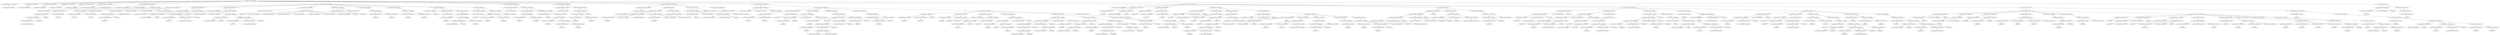 strict digraph  {
<_ast.alias object at 0xa19203a90>;
<_ast.ImportFrom object at 0xa212c7fd0>;
<_ast.Str object at 0xa1db8dc90>;
<_ast.Expr object at 0xa1db97f90>;
<_ast.alias object at 0xa24945d90>;
<_ast.Import object at 0xa16eb3790>;
<_ast.alias object at 0xa21176590>;
<_ast.Import object at 0xa24945310>;
<_ast.alias object at 0xa2494bf90>;
<_ast.ImportFrom object at 0xa1c0c1650>;
<_ast.arg object at 0xa24c821d0>;
<_ast.arguments object at 0xa2493c510>;
<_ast.Load object at 0x10295c1d0>;
<_ast.Name object at 0xa24c82110>;
<_ast.Attribute object at 0xa24c820d0>;
Load3355808;
<_ast.Attribute object at 0xa24c82190>;
Load3627499;
<_ast.Name object at 0xa24c82fd0>;
Load7340259;
<_ast.Call object at 0xa24c82150>;
<_ast.Expr object at 0xa24c82210>;
<_ast.FunctionDef object at 0xa2494bfd0>;
<_ast.arg object at 0xa24c82e90>;
<_ast.arguments object at 0xa24c82050>;
<_ast.Name object at 0xa24c827d0>;
Load9271428;
<_ast.Name object at 0xa24c82ed0>;
Load4874924;
<_ast.Call object at 0xa24c82e50>;
<_ast.Expr object at 0xa24c82f10>;
<_ast.Name object at 0xa24c82f90>;
Load3413902;
<_ast.Attribute object at 0xa24c82e10>;
Load3468474;
<_ast.Num object at 0xa24c829d0>;
<_ast.Call object at 0xa24c82890>;
<_ast.Expr object at 0xa24c82f50>;
<_ast.FunctionDef object at 0xa172c0f90>;
<_ast.arg object at 0xa24c82b90>;
<_ast.arg object at 0xa24c82bd0>;
<_ast.NameConstant object at 0xa24c82c10>;
<_ast.arguments object at 0xa24c82b50>;
<_ast.Store object at 0x10295c290>;
<_ast.Name object at 0xa24c82cd0>;
<_ast.Str object at 0xa24c82d90>;
<_ast.Attribute object at 0xa24c82d50>;
Load9835212;
<_ast.Name object at 0xa24c82c50>;
Load2051272;
<_ast.Num object at 0xa24c82090>;
<_ast.Index object at 0xa24c82a90>;
<_ast.Subscript object at 0xa24c82dd0>;
Load9165868;
<_ast.Call object at 0xa24c82d10>;
<_ast.Assign object at 0xa24c82c90>;
<_ast.Name object at 0xa19223dd0>;
Store2566623;
<_ast.Str object at 0xa24c94b50>;
<_ast.Add object at 0x10295cc90>;
<_ast.Str object at 0xa24c949d0>;
<_ast.Attribute object at 0xa24c94490>;
Load3412698;
<_ast.Name object at 0xa24c944d0>;
Load7017510;
<_ast.Num object at 0xa24c94690>;
<_ast.Index object at 0xa24c94610>;
<_ast.Subscript object at 0xa24c94590>;
Load8945987;
<_ast.Call object at 0xa24c94910>;
<_ast.BinOp object at 0xa24c94650>;
<_ast.Assign object at 0xa1ea03a90>;
<_ast.Name object at 0xa24c946d0>;
Store9982884;
<_ast.Str object at 0xa24c94790>;
<_ast.Str object at 0xa24c947d0>;
<_ast.Str object at 0xa24c94810>;
<_ast.Str object at 0xa24c94850>;
<_ast.Str object at 0xa24c94890>;
<_ast.Str object at 0xa24c948d0>;
<_ast.Str object at 0xa24c94950>;
<_ast.List object at 0xa24c94710>;
Load3567937;
<_ast.Assign object at 0xa210e2ed0>;
<_ast.Name object at 0xa24c94a10>;
Store6533832;
<_ast.Str object at 0xa24c94a50>;
<_ast.Assign object at 0xa24c94990>;
<_ast.Name object at 0xa24c94b10>;
Load6202225;
<_ast.Name object at 0xa24c94bd0>;
Load3323336;
<_ast.Call object at 0xa24c94ad0>;
<_ast.Expr object at 0xa24c94a90>;
<_ast.Name object at 0xa24c94cd0>;
Load3290050;
<_ast.Name object at 0xa24c94d10>;
Load9770520;
<_ast.Call object at 0xa24c94c90>;
<_ast.Expr object at 0xa24c94c50>;
<_ast.Name object at 0xa24c94e50>;
Load7268039;
<_ast.Str object at 0xa24c94ed0>;
<_ast.Expr object at 0xa24c94e90>;
<_ast.Name object at 0xa24c94f90>;
Load8099738;
<_ast.Str object at 0xa24c94dd0>;
<_ast.Attribute object at 0xa24c94d50>;
Load2514140;
<_ast.Name object at 0xa24c94d90>;
Load7033113;
<_ast.Call object at 0xa24c94fd0>;
<_ast.Call object at 0xa24c94f50>;
<_ast.Expr object at 0xa24c94f10>;
<_ast.If object at 0xa24c94e10>;
<_ast.Not object at 0x1029617d0>;
<_ast.Name object at 0xa24c94050>;
Load8634532;
<_ast.UnaryOp object at 0xa24c94510>;
<_ast.Name object at 0xa24c940d0>;
Load9790631;
<_ast.Name object at 0xa24c94110>;
Load4414330;
<_ast.Call object at 0xa24c94090>;
<_ast.Expr object at 0xa17dfd2d0>;
<_ast.If object at 0xa24c94550>;
<_ast.FunctionDef object at 0xa24c82910>;
<_ast.arg object at 0xa24c941d0>;
<_ast.arguments object at 0xa24c94190>;
<_ast.Name object at 0xa24c94310>;
Load8032513;
<_ast.Name object at 0xa24c94350>;
Load1868237;
<_ast.Call object at 0xa24c942d0>;
<_ast.Return object at 0xa24c94290>;
<_ast.Name object at 0xa24c94410>;
Load6588360;
<_ast.Name object at 0xa24c945d0>;
Load7364813;
<_ast.Name object at 0xa24c943d0>;
Load5736312;
<_ast.Name object at 0xa24c76cd0>;
Load3788842;
<_ast.Call object at 0xa24c94c10>;
<_ast.Call object at 0xa24c94210>;
<_ast.Expr object at 0xa24c94450>;
<_ast.ExceptHandler object at 0xa24c94390>;
<_ast.Try object at 0xa24c94250>;
<_ast.FunctionDef object at 0xa24c94150>;
<_ast.arg object at 0xa24c76190>;
<_ast.arguments object at 0xa18a43e90>;
<_ast.Name object at 0xa24c76f90>;
Load3831358;
<_ast.Name object at 0xa24c76f50>;
Load3387594;
<_ast.Call object at 0xa24c76fd0>;
<_ast.UnaryOp object at 0xa24c76b50>;
Not3105121;
<_ast.Return object at 0xa24c76f10>;
<_ast.FunctionDef object at 0xa1912ff90>;
<_ast.arg object at 0xa24c76e50>;
<_ast.arguments object at 0xa24c76e90>;
<_ast.Or object at 0x10295cb50>;
<_ast.Name object at 0xa24c76d50>;
Load7590232;
<_ast.Lt object at 0x102961c10>;
<_ast.Num object at 0xa24c76d10>;
<_ast.Compare object at 0xa24c76d90>;
<_ast.Name object at 0xa24c76c50>;
Load3110031;
<_ast.Gt object at 0x102961d90>;
<_ast.Num object at 0xa24c76c10>;
<_ast.Compare object at 0xa24c76c90>;
<_ast.BoolOp object at 0xa24c76dd0>;
<_ast.NameConstant object at 0xa24c76bd0>;
<_ast.Return object at 0xa209cfed0>;
<_ast.If object at 0xa24c76e10>;
<_ast.Name object at 0xa24c76ad0>;
Load1962044;
<_ast.In object at 0x1029690d0>;
<_ast.Num object at 0xa24c76a50>;
<_ast.Num object at 0xa24c76a10>;
<_ast.Tuple object at 0xa24c76a90>;
Load5023568;
<_ast.Compare object at 0xa24c76b10>;
<_ast.NameConstant object at 0xa24c76990>;
<_ast.Return object at 0xa1a4e7b50>;
<_ast.If object at 0xa24c76b90>;
<_ast.NameConstant object at 0xa24c76910>;
<_ast.Return object at 0xa24c76950>;
<_ast.FunctionDef object at 0xa24c76ed0>;
<_ast.arg object at 0xa24c76850>;
<_ast.arg object at 0xa24c767d0>;
<_ast.arg object at 0xa24c76790>;
<_ast.arguments object at 0xa24c76890>;
<_ast.Name object at 0xa24944710>;
Load7971321;
<_ast.Name object at 0xa249443d0>;
Load9785458;
<_ast.Call object at 0xa2495e810>;
<_ast.Name object at 0xa24944410>;
Store1191296;
<_ast.withitem object at 0xa2495e2d0>;
<_ast.Name object at 0xa24be2150>;
Load8662736;
<_ast.Attribute object at 0xa2493f990>;
Load9988844;
<_ast.Str object at 0xa17b7a090>;
<_ast.Num object at 0xa210dbd50>;
<_ast.Call object at 0xa16ed2890>;
<_ast.Expr object at 0xa19227f90>;
<_ast.Name object at 0xa18c61890>;
Load4034570;
<_ast.Attribute object at 0xa24bd6a50>;
Load1718434;
<_ast.Name object at 0xa24cad810>;
Load1023692;
<_ast.USub object at 0x102961950>;
<_ast.Num object at 0xa24cad4d0>;
<_ast.UnaryOp object at 0xa24cad490>;
<_ast.Slice object at 0xa24cad450>;
<_ast.Subscript object at 0xa24cad310>;
Load5944224;
<_ast.Str object at 0xa24cad510>;
<_ast.BinOp object at 0xa24caddd0>;
Add7466225;
<_ast.Name object at 0xa24cad550>;
Load8498458;
<_ast.BinOp object at 0xa167fa6d0>;
Add3787771;
<_ast.Call object at 0xa1873a5d0>;
<_ast.Expr object at 0xa210dbd10>;
<_ast.Name object at 0xa24cad710>;
Load9772367;
<_ast.Attribute object at 0xa24cad610>;
Load816887;
<_ast.Str object at 0xa24cad750>;
<_ast.Call object at 0xa24cad5d0>;
<_ast.Expr object at 0xa24cad590>;
<_ast.Name object at 0xa24cad850>;
Store6368598;
<_ast.Name object at 0xa24cad890>;
Store4509639;
<_ast.Tuple object at 0xa24cad7d0>;
Store6352445;
<_ast.Name object at 0xa24cad950>;
Load1616487;
<_ast.Name object at 0xa24cad990>;
Load9375973;
<_ast.Call object at 0xa24cad910>;
<_ast.Name object at 0xa24cada10>;
Store1764105;
<_ast.Name object at 0xa24cadb50>;
Load3951417;
<_ast.Attribute object at 0xa24cadb10>;
Load3147095;
<_ast.Name object at 0xa24cadb90>;
Load2977210;
<_ast.Call object at 0xa24cadad0>;
<_ast.Assign object at 0xa24cad9d0>;
<_ast.Name object at 0xa24cadc90>;
Load2289286;
<_ast.Name object at 0xa24cadcd0>;
Load4934952;
<_ast.Call object at 0xa24cadc50>;
<_ast.Num object at 0xa24cadd50>;
<_ast.Compare object at 0xa24cadc10>;
Gt6775931;
<_ast.Assert object at 0xa24cadbd0>;
<_ast.Name object at 0xa24cade10>;
Load4597143;
<_ast.Num object at 0xa24caded0>;
<_ast.UnaryOp object at 0xa24cade90>;
USub8935826;
<_ast.Index object at 0xa24cade50>;
<_ast.Subscript object at 0xa24cadd90>;
Load4771794;
<_ast.Num object at 0xa24cadf90>;
<_ast.UnaryOp object at 0xa24cadf50>;
USub163187;
<_ast.Index object at 0xa24cadf10>;
<_ast.Subscript object at 0xa2068cbd0>;
Load4271333;
<_ast.Eq object at 0x102961a90>;
<_ast.Str object at 0xa24cadfd0>;
<_ast.Compare object at 0xa1796e4d0>;
<_ast.Name object at 0xa24cad410>;
Load8852238;
<_ast.Num object at 0xa24cad390>;
<_ast.UnaryOp object at 0xa24cada90>;
USub2093555;
<_ast.Index object at 0xa24cada50>;
<_ast.Subscript object at 0xa24cad690>;
Store8087164;
<_ast.Name object at 0xa24cad0d0>;
Load8258558;
<_ast.Num object at 0xa24cad190>;
<_ast.UnaryOp object at 0xa24cad150>;
USub5884828;
<_ast.Index object at 0xa24cad110>;
<_ast.Subscript object at 0xa24cad090>;
Load7476711;
<_ast.Num object at 0xa24cad250>;
<_ast.UnaryOp object at 0xa24cad210>;
USub9140903;
<_ast.Slice object at 0xa24cad1d0>;
<_ast.Subscript object at 0xa24cad050>;
Load9662145;
<_ast.Assign object at 0xa24cad650>;
<_ast.If object at 0xa19227e10>;
<_ast.Name object at 0xa24cad8d0>;
Load2332237;
<_ast.Attribute object at 0xa24cad3d0>;
Load7654554;
<_ast.Str object at 0xa24c9f0d0>;
<_ast.Attribute object at 0xa24cad350>;
Load4288013;
<_ast.Name object at 0xa24c9f450>;
Load8851363;
<_ast.Call object at 0xa24cad6d0>;
<_ast.Call object at 0xa24cad2d0>;
<_ast.Expr object at 0xa24cad290>;
<_ast.For object at 0xa24cad790>;
<_ast.With object at 0xa24945350>;
<_ast.FunctionDef object at 0xa24c768d0>;
<_ast.arguments object at 0xa24c9f090>;
<_ast.Name object at 0xa24c9f110>;
Store674150;
<_ast.Name object at 0xa24c9f190>;
Load4054924;
<_ast.Attribute object at 0xa24c9f250>;
Load9395063;
<_ast.Assign object at 0xa24c9f1d0>;
<_ast.Name object at 0xa24c9f210>;
Store9594532;
<_ast.Name object at 0xa24c9f290>;
Load3764603;
<_ast.Name object at 0xa24c9f3d0>;
Load3781527;
<_ast.Call object at 0xa24c9f350>;
<_ast.Assign object at 0xa24c9f2d0>;
<_ast.Name object at 0xa24c9f390>;
Load9926939;
<_ast.Num object at 0xa24c9f550>;
<_ast.Compare object at 0xa24c9f490>;
Eq8700137;
<_ast.Name object at 0xa24c9f4d0>;
Load4474138;
<_ast.Name object at 0xa24c9f690>;
Load3444146;
<_ast.Call object at 0xa24c9f610>;
<_ast.Expr object at 0xa24c9f410>;
<_ast.Name object at 0xa24c9f790>;
Load5323112;
<_ast.Attribute object at 0xa24c9f650>;
Load9514197;
<_ast.Num object at 0xa24c9f6d0>;
<_ast.Call object at 0xa24c9f710>;
<_ast.Expr object at 0xa24c9f590>;
<_ast.Name object at 0xa24c9f890>;
Load4281828;
<_ast.Num object at 0xa24c9f7d0>;
<_ast.Compare object at 0xa24c9f750>;
Eq1795266;
<_ast.Name object at 0xa24c9f950>;
Load6556404;
<_ast.Num object at 0xa24c9fa10>;
<_ast.Index object at 0xa24c9fad0>;
<_ast.Subscript object at 0xa24c9fa50>;
Load9925133;
<_ast.Attribute object at 0xa24c9f8d0>;
Load8198542;
<_ast.Call object at 0xa24c9f990>;
<_ast.Str object at 0xa24c9fa90>;
<_ast.Str object at 0xa24c9fbd0>;
<_ast.Tuple object at 0xa24c9fb50>;
Load6423073;
<_ast.Compare object at 0xa24c9f850>;
In4909337;
<_ast.Name object at 0xa24c9fb90>;
Load3583422;
<_ast.Name object at 0xa24c9fd10>;
Load2773630;
<_ast.NameConstant object at 0xa24c9fd90>;
<_ast.keyword object at 0xa24c9fc10>;
<_ast.Call object at 0xa24c9fc50>;
<_ast.Expr object at 0xa24c9fb10>;
<_ast.Name object at 0xa24c9fe90>;
Load7007172;
<_ast.Attribute object at 0xa24c9fd50>;
Load4790690;
<_ast.Num object at 0xa24c9fdd0>;
<_ast.Call object at 0xa24c9fe10>;
<_ast.Expr object at 0xa24c9fc90>;
<_ast.Name object at 0xa24c9ff90>;
Load6817887;
<_ast.Name object at 0xa24c9fed0>;
Load3329396;
<_ast.Call object at 0xa24c9fe50>;
<_ast.Expr object at 0xa24c9ff10>;
<_ast.Name object at 0xa24c9ffd0>;
Load2811957;
<_ast.Attribute object at 0xa24c9fcd0>;
Load1275897;
<_ast.Num object at 0xa24c76750>;
<_ast.Call object at 0xa24c9ff50>;
<_ast.Expr object at 0xa24c9f510>;
<_ast.If object at 0xa24c9f910>;
<_ast.If object at 0xa24c9f810>;
<_ast.If object at 0xa24c9f310>;
<_ast.Name object at 0xa24c76610>;
Load1071774;
<_ast.Num object at 0xa24c76590>;
<_ast.Index object at 0xa24c765d0>;
<_ast.Subscript object at 0xa24c76650>;
Load75509;
<_ast.Str object at 0xa24c76450>;
<_ast.Str object at 0xa24c76410>;
<_ast.Tuple object at 0xa24c76490>;
Load6475995;
<_ast.Compare object at 0xa24c76690>;
In9486129;
<_ast.UnaryOp object at 0xa24c766d0>;
Not9258544;
<_ast.Name object at 0xa24c76350>;
Load4266787;
<_ast.Name object at 0xa24c76310>;
Load4657738;
<_ast.NameConstant object at 0xa24c76290>;
<_ast.keyword object at 0xa24c762d0>;
<_ast.Call object at 0xa24c76390>;
<_ast.Expr object at 0xa24c763d0>;
<_ast.Name object at 0xa24c76150>;
Load1722128;
<_ast.Attribute object at 0xa24c761d0>;
Load9539695;
<_ast.Num object at 0xa24c760d0>;
<_ast.Call object at 0xa24c76210>;
<_ast.Expr object at 0xa24c76250>;
<_ast.If object at 0xa24c76710>;
<_ast.Name object at 0xa24c764d0>;
Load1598458;
<_ast.Num object at 0xa24c76110>;
<_ast.Index object at 0xa24c76510>;
<_ast.Subscript object at 0xa24c76810>;
Load1256763;
<_ast.Str object at 0xa24c769d0>;
<_ast.Compare object at 0xa24c76050>;
Eq7835023;
<_ast.Name object at 0xa24c93a50>;
Load5934286;
<_ast.Name object at 0xa24c93f90>;
Load7692513;
<_ast.Num object at 0xa24c93ed0>;
<_ast.Index object at 0xa24c93f50>;
<_ast.Subscript object at 0xa24c93fd0>;
Load624355;
<_ast.Call object at 0xa24c934d0>;
<_ast.NotEq object at 0x102961b50>;
<_ast.Num object at 0xa24c93e90>;
<_ast.Compare object at 0xa24c93a10>;
<_ast.Name object at 0xa24c93dd0>;
Load6373076;
<_ast.Str object at 0xa24c93d10>;
<_ast.Attribute object at 0xa24c93d50>;
Load3127163;
<_ast.Name object at 0xa24c93c50>;
Load9790185;
<_ast.Num object at 0xa24c93bd0>;
<_ast.Index object at 0xa24c93c10>;
<_ast.Subscript object at 0xa24c93cd0>;
Load9867359;
<_ast.Call object at 0xa24c93d90>;
<_ast.Call object at 0xa24c93e10>;
<_ast.Expr object at 0xa24c93e50>;
<_ast.If object at 0xa1aeef750>;
<_ast.Name object at 0xa24c939d0>;
Load8306052;
<_ast.Num object at 0xa24c938d0>;
<_ast.Index object at 0xa24c93950>;
<_ast.Subscript object at 0xa24c93a90>;
Load9620045;
<_ast.Name object at 0xa24c93850>;
Load916411;
<_ast.Attribute object at 0xa24c93890>;
Load4819895;
<_ast.Compare object at 0xa24c93ad0>;
In8571297;
<_ast.UnaryOp object at 0xa24c93b10>;
Not4458758;
<_ast.Name object at 0xa24c93790>;
Load9415181;
<_ast.Str object at 0xa24c93690>;
<_ast.Attribute object at 0xa24c936d0>;
Load70243;
<_ast.Name object at 0xa24c93610>;
Load9182587;
<_ast.Num object at 0xa24c93590>;
<_ast.Index object at 0xa24c935d0>;
<_ast.Subscript object at 0xa24c93650>;
Load4379400;
<_ast.Call object at 0xa24c93710>;
<_ast.Call object at 0xa24c937d0>;
<_ast.Expr object at 0xa24c93810>;
<_ast.If object at 0xa24c93b50>;
<_ast.Name object at 0xa24c93490>;
Store8442712;
<_ast.Name object at 0xa24c93410>;
Load5080701;
<_ast.Num object at 0xa24c93310>;
<_ast.Index object at 0xa24c93350>;
<_ast.Subscript object at 0xa24c93450>;
Load5615075;
<_ast.Assign object at 0xa24c93510>;
<_ast.Name object at 0xa24c93210>;
Load8695473;
<_ast.Num object at 0xa24c93190>;
<_ast.Index object at 0xa24c931d0>;
<_ast.Subscript object at 0xa24c93250>;
Load9663372;
<_ast.Str object at 0xa24c93150>;
<_ast.Compare object at 0xa24c93290>;
Eq9290140;
<_ast.Name object at 0xa24c930d0>;
Store5334039;
<_ast.Name object at 0xa24c93390>;
Load4999651;
<_ast.Name object at 0xa24c93550>;
Load1404398;
<_ast.Num object at 0xa24c933d0>;
<_ast.Index object at 0xa24c93990>;
<_ast.Subscript object at 0xa24c93b90>;
Load2125797;
<_ast.Call object at 0xa24c93090>;
<_ast.Assign object at 0xa24c93110>;
<_ast.Name object at 0xa24c93f10>;
Load8262070;
<_ast.Name object at 0xa24ca2a10>;
Load2103471;
<_ast.Call object at 0xa24c93910>;
<_ast.Name object at 0xa24ca2050>;
Load676750;
<_ast.Str object at 0xa24ca2110>;
<_ast.Attribute object at 0xa24ca20d0>;
Load9084285;
<_ast.Name object at 0xa24ca2190>;
Load8940058;
<_ast.Num object at 0xa24ca2210>;
<_ast.Index object at 0xa24ca21d0>;
<_ast.Subscript object at 0xa24ca2150>;
Load2656350;
<_ast.Name object at 0xa24ca2290>;
Load9008861;
<_ast.Call object at 0xa24ca2090>;
<_ast.Call object at 0xa24ca2250>;
<_ast.Expr object at 0xa24ca29d0>;
<_ast.If object at 0xa24c93050>;
<_ast.Name object at 0xa24ca2350>;
Store762807;
<_ast.Name object at 0xa24ca23d0>;
Load303643;
<_ast.Name object at 0xa24ca2410>;
Load8655056;
<_ast.Call object at 0xa24ca2390>;
<_ast.Assign object at 0xa24ca22d0>;
<_ast.Name object at 0xa24ca24d0>;
Load8895157;
<_ast.Str object at 0xa24ca25d0>;
<_ast.Attribute object at 0xa24ca2550>;
Load6850639;
<_ast.Name object at 0xa24ca2650>;
Load4969372;
<_ast.Num object at 0xa24ca26d0>;
<_ast.Index object at 0xa24ca2690>;
<_ast.Subscript object at 0xa24ca2610>;
Load9908614;
<_ast.Call object at 0xa24ca2510>;
<_ast.Call object at 0xa24ca2490>;
<_ast.Expr object at 0xa24ca2450>;
<_ast.If object at 0xa24c932d0>;
<_ast.If object at 0xa24c76090>;
<_ast.Name object at 0xa24ca27d0>;
Load690052;
<_ast.Num object at 0xa24ca2810>;
<_ast.Compare object at 0xa24ca2790>;
Eq3295856;
<_ast.Name object at 0xa24ca28d0>;
Load7836602;
<_ast.Str object at 0xa24ca2910>;
<_ast.Call object at 0xa24ca2890>;
<_ast.Expr object at 0xa24ca2850>;
<_ast.Name object at 0xa24ca2a90>;
Store4606049;
<_ast.Name object at 0xa24ca2b50>;
Load3809216;
<_ast.Attribute object at 0xa24ca2b10>;
Load3584318;
<_ast.Assign object at 0xa24ca2a50>;
<_ast.Name object at 0xa24ca2c10>;
Load4851398;
<_ast.Name object at 0xa24ca2c50>;
Load878890;
<_ast.Name object at 0xa24ca2c90>;
Load1413233;
<_ast.Str object at 0xa24ca2cd0>;
<_ast.Call object at 0xa24ca2bd0>;
<_ast.Expr object at 0xa24ca2b90>;
<_ast.Name object at 0xa24ca2dd0>;
Load5085896;
<_ast.Attribute object at 0xa24ca2d90>;
Load7639516;
<_ast.Call object at 0xa24ca2d50>;
<_ast.Expr object at 0xa24ca2d10>;
<_ast.Name object at 0xa24ca2e90>;
Load323861;
<_ast.Str object at 0xa24ca2ed0>;
<_ast.Call object at 0xa24ca2e50>;
<_ast.Expr object at 0xa24ca2e10>;
<_ast.Name object at 0xa24ca2f50>;
Store404646;
<_ast.Name object at 0xa24ca2fd0>;
Load1166831;
<_ast.Num object at 0xa24ca2310>;
<_ast.Slice object at 0xa24ca2ad0>;
<_ast.Subscript object at 0xa24ca2f90>;
Load810729;
<_ast.Name object at 0xa24c7e810>;
Store9041125;
<_ast.Name object at 0xa24c7e090>;
Load3447100;
<_ast.Str object at 0xa24c7e0d0>;
<_ast.BinOp object at 0xa24c7e050>;
Add60734;
<_ast.Assign object at 0xa16818150>;
<_ast.Name object at 0xa24c7e190>;
Load5891536;
<_ast.Str object at 0xa24c7e1d0>;
<_ast.Name object at 0xa24c7e210>;
Load195836;
<_ast.Call object at 0xa24c7e150>;
<_ast.Expr object at 0xa24c7e110>;
<_ast.Name object at 0xa24c7e290>;
Store2112947;
<_ast.Name object at 0xa24c7e310>;
Load2088106;
<_ast.Name object at 0xa24c7e350>;
Load2129600;
<_ast.Str object at 0xa24c7e390>;
<_ast.Call object at 0xa24c7e2d0>;
<_ast.Assign object at 0xa24c7e250>;
<_ast.Name object at 0xa24c7e450>;
Load6987548;
<_ast.Name object at 0xa24c7e490>;
Load1655109;
<_ast.Name object at 0xa24c7e510>;
Load8549536;
<_ast.Name object at 0xa24c7e590>;
Load6903635;
<_ast.Call object at 0xa24c7e410>;
<_ast.Expr object at 0xa24c7e3d0>;
<_ast.Name object at 0xa24c7e690>;
Load195163;
<_ast.Attribute object at 0xa24c7e650>;
Load5488482;
<_ast.Call object at 0xa24c7e610>;
<_ast.Expr object at 0xa24c7e5d0>;
<_ast.Name object at 0xa24c7e750>;
Load2656180;
<_ast.Str object at 0xa24c7e850>;
<_ast.Attribute object at 0xa24c7e7d0>;
Load7017794;
<_ast.Name object at 0xa24c7e890>;
Load5488916;
<_ast.Call object at 0xa24c7e790>;
<_ast.Call object at 0xa24c7e710>;
<_ast.Expr object at 0xa24c7e6d0>;
<_ast.For object at 0xa24ca2f10>;
<_ast.If object at 0xa24ca2750>;
<_ast.Name object at 0xa24c7e950>;
Load3117072;
<_ast.Name object at 0xa24c7ea10>;
Load8968853;
<_ast.Str object at 0xa24c7ead0>;
<_ast.Attribute object at 0xa24c7ea90>;
Load7396246;
<_ast.Name object at 0xa24c7eb50>;
Load1930111;
<_ast.Num object at 0xa24c7ebd0>;
<_ast.Index object at 0xa24c7eb90>;
<_ast.Subscript object at 0xa24c7eb10>;
Load2129113;
<_ast.Name object at 0xa24c7ec50>;
Load4697366;
<_ast.Name object at 0xa24c7ec90>;
Load4101391;
<_ast.Call object at 0xa24c7ec10>;
<_ast.Call object at 0xa24c7ea50>;
<_ast.Call object at 0xa24c7e9d0>;
<_ast.Expr object at 0xa24c7e990>;
<_ast.ExceptHandler object at 0xa24c7e910>;
<_ast.Try object at 0xa24ca2710>;
<_ast.FunctionDef object at 0xa24c9f150>;
<_ast.Name object at 0xa24c7ed50>;
Load3270436;
<_ast.Str object at 0xa24c7ed90>;
<_ast.Compare object at 0xa24c7ed10>;
Eq1306258;
<_ast.Name object at 0xa24c7ee50>;
Load4191340;
<_ast.Call object at 0xa24c7ee10>;
<_ast.Expr object at 0xa24c7edd0>;
<_ast.If object at 0xa24c7ecd0>;
<_ast.Module object at 0xa1a26ab90>;
<_ast.ImportFrom object at 0xa212c7fd0> -> <_ast.alias object at 0xa19203a90>;
<_ast.Expr object at 0xa1db97f90> -> <_ast.Str object at 0xa1db8dc90>;
<_ast.Import object at 0xa16eb3790> -> <_ast.alias object at 0xa24945d90>;
<_ast.Import object at 0xa24945310> -> <_ast.alias object at 0xa21176590>;
<_ast.ImportFrom object at 0xa1c0c1650> -> <_ast.alias object at 0xa2494bf90>;
<_ast.arguments object at 0xa2493c510> -> <_ast.arg object at 0xa24c821d0>;
<_ast.Name object at 0xa24c82110> -> <_ast.Load object at 0x10295c1d0>;
<_ast.Attribute object at 0xa24c820d0> -> <_ast.Name object at 0xa24c82110>;
<_ast.Attribute object at 0xa24c820d0> -> Load3355808;
<_ast.Attribute object at 0xa24c82190> -> <_ast.Attribute object at 0xa24c820d0>;
<_ast.Attribute object at 0xa24c82190> -> Load3627499;
<_ast.Name object at 0xa24c82fd0> -> Load7340259;
<_ast.Call object at 0xa24c82150> -> <_ast.Attribute object at 0xa24c82190>;
<_ast.Call object at 0xa24c82150> -> <_ast.Name object at 0xa24c82fd0>;
<_ast.Expr object at 0xa24c82210> -> <_ast.Call object at 0xa24c82150>;
<_ast.FunctionDef object at 0xa2494bfd0> -> <_ast.arguments object at 0xa2493c510>;
<_ast.FunctionDef object at 0xa2494bfd0> -> <_ast.Expr object at 0xa24c82210>;
<_ast.arguments object at 0xa24c82050> -> <_ast.arg object at 0xa24c82e90>;
<_ast.Name object at 0xa24c827d0> -> Load9271428;
<_ast.Name object at 0xa24c82ed0> -> Load4874924;
<_ast.Call object at 0xa24c82e50> -> <_ast.Name object at 0xa24c827d0>;
<_ast.Call object at 0xa24c82e50> -> <_ast.Name object at 0xa24c82ed0>;
<_ast.Expr object at 0xa24c82f10> -> <_ast.Call object at 0xa24c82e50>;
<_ast.Name object at 0xa24c82f90> -> Load3413902;
<_ast.Attribute object at 0xa24c82e10> -> <_ast.Name object at 0xa24c82f90>;
<_ast.Attribute object at 0xa24c82e10> -> Load3468474;
<_ast.Call object at 0xa24c82890> -> <_ast.Attribute object at 0xa24c82e10>;
<_ast.Call object at 0xa24c82890> -> <_ast.Num object at 0xa24c829d0>;
<_ast.Expr object at 0xa24c82f50> -> <_ast.Call object at 0xa24c82890>;
<_ast.FunctionDef object at 0xa172c0f90> -> <_ast.arguments object at 0xa24c82050>;
<_ast.FunctionDef object at 0xa172c0f90> -> <_ast.Expr object at 0xa24c82f10>;
<_ast.FunctionDef object at 0xa172c0f90> -> <_ast.Expr object at 0xa24c82f50>;
<_ast.arguments object at 0xa24c82b50> -> <_ast.arg object at 0xa24c82b90>;
<_ast.arguments object at 0xa24c82b50> -> <_ast.arg object at 0xa24c82bd0>;
<_ast.arguments object at 0xa24c82b50> -> <_ast.NameConstant object at 0xa24c82c10>;
<_ast.Name object at 0xa24c82cd0> -> <_ast.Store object at 0x10295c290>;
<_ast.Attribute object at 0xa24c82d50> -> <_ast.Str object at 0xa24c82d90>;
<_ast.Attribute object at 0xa24c82d50> -> Load9835212;
<_ast.Name object at 0xa24c82c50> -> Load2051272;
<_ast.Index object at 0xa24c82a90> -> <_ast.Num object at 0xa24c82090>;
<_ast.Subscript object at 0xa24c82dd0> -> <_ast.Name object at 0xa24c82c50>;
<_ast.Subscript object at 0xa24c82dd0> -> <_ast.Index object at 0xa24c82a90>;
<_ast.Subscript object at 0xa24c82dd0> -> Load9165868;
<_ast.Call object at 0xa24c82d10> -> <_ast.Attribute object at 0xa24c82d50>;
<_ast.Call object at 0xa24c82d10> -> <_ast.Subscript object at 0xa24c82dd0>;
<_ast.Assign object at 0xa24c82c90> -> <_ast.Name object at 0xa24c82cd0>;
<_ast.Assign object at 0xa24c82c90> -> <_ast.Call object at 0xa24c82d10>;
<_ast.Name object at 0xa19223dd0> -> Store2566623;
<_ast.Attribute object at 0xa24c94490> -> <_ast.Str object at 0xa24c949d0>;
<_ast.Attribute object at 0xa24c94490> -> Load3412698;
<_ast.Name object at 0xa24c944d0> -> Load7017510;
<_ast.Index object at 0xa24c94610> -> <_ast.Num object at 0xa24c94690>;
<_ast.Subscript object at 0xa24c94590> -> <_ast.Name object at 0xa24c944d0>;
<_ast.Subscript object at 0xa24c94590> -> <_ast.Index object at 0xa24c94610>;
<_ast.Subscript object at 0xa24c94590> -> Load8945987;
<_ast.Call object at 0xa24c94910> -> <_ast.Attribute object at 0xa24c94490>;
<_ast.Call object at 0xa24c94910> -> <_ast.Subscript object at 0xa24c94590>;
<_ast.BinOp object at 0xa24c94650> -> <_ast.Str object at 0xa24c94b50>;
<_ast.BinOp object at 0xa24c94650> -> <_ast.Add object at 0x10295cc90>;
<_ast.BinOp object at 0xa24c94650> -> <_ast.Call object at 0xa24c94910>;
<_ast.Assign object at 0xa1ea03a90> -> <_ast.Name object at 0xa19223dd0>;
<_ast.Assign object at 0xa1ea03a90> -> <_ast.BinOp object at 0xa24c94650>;
<_ast.Name object at 0xa24c946d0> -> Store9982884;
<_ast.List object at 0xa24c94710> -> <_ast.Str object at 0xa24c94790>;
<_ast.List object at 0xa24c94710> -> <_ast.Str object at 0xa24c947d0>;
<_ast.List object at 0xa24c94710> -> <_ast.Str object at 0xa24c94810>;
<_ast.List object at 0xa24c94710> -> <_ast.Str object at 0xa24c94850>;
<_ast.List object at 0xa24c94710> -> <_ast.Str object at 0xa24c94890>;
<_ast.List object at 0xa24c94710> -> <_ast.Str object at 0xa24c948d0>;
<_ast.List object at 0xa24c94710> -> <_ast.Str object at 0xa24c94950>;
<_ast.List object at 0xa24c94710> -> Load3567937;
<_ast.Assign object at 0xa210e2ed0> -> <_ast.Name object at 0xa24c946d0>;
<_ast.Assign object at 0xa210e2ed0> -> <_ast.List object at 0xa24c94710>;
<_ast.Name object at 0xa24c94a10> -> Store6533832;
<_ast.Assign object at 0xa24c94990> -> <_ast.Name object at 0xa24c94a10>;
<_ast.Assign object at 0xa24c94990> -> <_ast.Str object at 0xa24c94a50>;
<_ast.Name object at 0xa24c94b10> -> Load6202225;
<_ast.Name object at 0xa24c94bd0> -> Load3323336;
<_ast.Call object at 0xa24c94ad0> -> <_ast.Name object at 0xa24c94b10>;
<_ast.Call object at 0xa24c94ad0> -> <_ast.Name object at 0xa24c94bd0>;
<_ast.Expr object at 0xa24c94a90> -> <_ast.Call object at 0xa24c94ad0>;
<_ast.Name object at 0xa24c94cd0> -> Load3290050;
<_ast.Name object at 0xa24c94d10> -> Load9770520;
<_ast.Call object at 0xa24c94c90> -> <_ast.Name object at 0xa24c94cd0>;
<_ast.Call object at 0xa24c94c90> -> <_ast.Name object at 0xa24c94d10>;
<_ast.Expr object at 0xa24c94c50> -> <_ast.Call object at 0xa24c94c90>;
<_ast.Name object at 0xa24c94e50> -> Load7268039;
<_ast.Expr object at 0xa24c94e90> -> <_ast.Str object at 0xa24c94ed0>;
<_ast.Name object at 0xa24c94f90> -> Load8099738;
<_ast.Attribute object at 0xa24c94d50> -> <_ast.Str object at 0xa24c94dd0>;
<_ast.Attribute object at 0xa24c94d50> -> Load2514140;
<_ast.Name object at 0xa24c94d90> -> Load7033113;
<_ast.Call object at 0xa24c94fd0> -> <_ast.Attribute object at 0xa24c94d50>;
<_ast.Call object at 0xa24c94fd0> -> <_ast.Name object at 0xa24c94d90>;
<_ast.Call object at 0xa24c94f50> -> <_ast.Name object at 0xa24c94f90>;
<_ast.Call object at 0xa24c94f50> -> <_ast.Call object at 0xa24c94fd0>;
<_ast.Expr object at 0xa24c94f10> -> <_ast.Call object at 0xa24c94f50>;
<_ast.If object at 0xa24c94e10> -> <_ast.Name object at 0xa24c94e50>;
<_ast.If object at 0xa24c94e10> -> <_ast.Expr object at 0xa24c94e90>;
<_ast.If object at 0xa24c94e10> -> <_ast.Expr object at 0xa24c94f10>;
<_ast.Name object at 0xa24c94050> -> Load8634532;
<_ast.UnaryOp object at 0xa24c94510> -> <_ast.Not object at 0x1029617d0>;
<_ast.UnaryOp object at 0xa24c94510> -> <_ast.Name object at 0xa24c94050>;
<_ast.Name object at 0xa24c940d0> -> Load9790631;
<_ast.Name object at 0xa24c94110> -> Load4414330;
<_ast.Call object at 0xa24c94090> -> <_ast.Name object at 0xa24c940d0>;
<_ast.Call object at 0xa24c94090> -> <_ast.Name object at 0xa24c94110>;
<_ast.Expr object at 0xa17dfd2d0> -> <_ast.Call object at 0xa24c94090>;
<_ast.If object at 0xa24c94550> -> <_ast.UnaryOp object at 0xa24c94510>;
<_ast.If object at 0xa24c94550> -> <_ast.Expr object at 0xa17dfd2d0>;
<_ast.FunctionDef object at 0xa24c82910> -> <_ast.arguments object at 0xa24c82b50>;
<_ast.FunctionDef object at 0xa24c82910> -> <_ast.Assign object at 0xa24c82c90>;
<_ast.FunctionDef object at 0xa24c82910> -> <_ast.Assign object at 0xa1ea03a90>;
<_ast.FunctionDef object at 0xa24c82910> -> <_ast.Assign object at 0xa210e2ed0>;
<_ast.FunctionDef object at 0xa24c82910> -> <_ast.Assign object at 0xa24c94990>;
<_ast.FunctionDef object at 0xa24c82910> -> <_ast.Expr object at 0xa24c94a90>;
<_ast.FunctionDef object at 0xa24c82910> -> <_ast.Expr object at 0xa24c94c50>;
<_ast.FunctionDef object at 0xa24c82910> -> <_ast.If object at 0xa24c94e10>;
<_ast.FunctionDef object at 0xa24c82910> -> <_ast.If object at 0xa24c94550>;
<_ast.arguments object at 0xa24c94190> -> <_ast.arg object at 0xa24c941d0>;
<_ast.Name object at 0xa24c94310> -> Load8032513;
<_ast.Name object at 0xa24c94350> -> Load1868237;
<_ast.Call object at 0xa24c942d0> -> <_ast.Name object at 0xa24c94310>;
<_ast.Call object at 0xa24c942d0> -> <_ast.Name object at 0xa24c94350>;
<_ast.Return object at 0xa24c94290> -> <_ast.Call object at 0xa24c942d0>;
<_ast.Name object at 0xa24c94410> -> Load6588360;
<_ast.Name object at 0xa24c945d0> -> Load7364813;
<_ast.Name object at 0xa24c943d0> -> Load5736312;
<_ast.Name object at 0xa24c76cd0> -> Load3788842;
<_ast.Call object at 0xa24c94c10> -> <_ast.Name object at 0xa24c943d0>;
<_ast.Call object at 0xa24c94c10> -> <_ast.Name object at 0xa24c76cd0>;
<_ast.Call object at 0xa24c94210> -> <_ast.Name object at 0xa24c945d0>;
<_ast.Call object at 0xa24c94210> -> <_ast.Call object at 0xa24c94c10>;
<_ast.Expr object at 0xa24c94450> -> <_ast.Call object at 0xa24c94210>;
<_ast.ExceptHandler object at 0xa24c94390> -> <_ast.Name object at 0xa24c94410>;
<_ast.ExceptHandler object at 0xa24c94390> -> <_ast.Expr object at 0xa24c94450>;
<_ast.Try object at 0xa24c94250> -> <_ast.Return object at 0xa24c94290>;
<_ast.Try object at 0xa24c94250> -> <_ast.ExceptHandler object at 0xa24c94390>;
<_ast.FunctionDef object at 0xa24c94150> -> <_ast.arguments object at 0xa24c94190>;
<_ast.FunctionDef object at 0xa24c94150> -> <_ast.Try object at 0xa24c94250>;
<_ast.arguments object at 0xa18a43e90> -> <_ast.arg object at 0xa24c76190>;
<_ast.Name object at 0xa24c76f90> -> Load3831358;
<_ast.Name object at 0xa24c76f50> -> Load3387594;
<_ast.Call object at 0xa24c76fd0> -> <_ast.Name object at 0xa24c76f90>;
<_ast.Call object at 0xa24c76fd0> -> <_ast.Name object at 0xa24c76f50>;
<_ast.UnaryOp object at 0xa24c76b50> -> Not3105121;
<_ast.UnaryOp object at 0xa24c76b50> -> <_ast.Call object at 0xa24c76fd0>;
<_ast.Return object at 0xa24c76f10> -> <_ast.UnaryOp object at 0xa24c76b50>;
<_ast.FunctionDef object at 0xa1912ff90> -> <_ast.arguments object at 0xa18a43e90>;
<_ast.FunctionDef object at 0xa1912ff90> -> <_ast.Return object at 0xa24c76f10>;
<_ast.arguments object at 0xa24c76e90> -> <_ast.arg object at 0xa24c76e50>;
<_ast.Name object at 0xa24c76d50> -> Load7590232;
<_ast.Compare object at 0xa24c76d90> -> <_ast.Name object at 0xa24c76d50>;
<_ast.Compare object at 0xa24c76d90> -> <_ast.Lt object at 0x102961c10>;
<_ast.Compare object at 0xa24c76d90> -> <_ast.Num object at 0xa24c76d10>;
<_ast.Name object at 0xa24c76c50> -> Load3110031;
<_ast.Compare object at 0xa24c76c90> -> <_ast.Name object at 0xa24c76c50>;
<_ast.Compare object at 0xa24c76c90> -> <_ast.Gt object at 0x102961d90>;
<_ast.Compare object at 0xa24c76c90> -> <_ast.Num object at 0xa24c76c10>;
<_ast.BoolOp object at 0xa24c76dd0> -> <_ast.Or object at 0x10295cb50>;
<_ast.BoolOp object at 0xa24c76dd0> -> <_ast.Compare object at 0xa24c76d90>;
<_ast.BoolOp object at 0xa24c76dd0> -> <_ast.Compare object at 0xa24c76c90>;
<_ast.Return object at 0xa209cfed0> -> <_ast.NameConstant object at 0xa24c76bd0>;
<_ast.If object at 0xa24c76e10> -> <_ast.BoolOp object at 0xa24c76dd0>;
<_ast.If object at 0xa24c76e10> -> <_ast.Return object at 0xa209cfed0>;
<_ast.Name object at 0xa24c76ad0> -> Load1962044;
<_ast.Tuple object at 0xa24c76a90> -> <_ast.Num object at 0xa24c76a50>;
<_ast.Tuple object at 0xa24c76a90> -> <_ast.Num object at 0xa24c76a10>;
<_ast.Tuple object at 0xa24c76a90> -> Load5023568;
<_ast.Compare object at 0xa24c76b10> -> <_ast.Name object at 0xa24c76ad0>;
<_ast.Compare object at 0xa24c76b10> -> <_ast.In object at 0x1029690d0>;
<_ast.Compare object at 0xa24c76b10> -> <_ast.Tuple object at 0xa24c76a90>;
<_ast.Return object at 0xa1a4e7b50> -> <_ast.NameConstant object at 0xa24c76990>;
<_ast.If object at 0xa24c76b90> -> <_ast.Compare object at 0xa24c76b10>;
<_ast.If object at 0xa24c76b90> -> <_ast.Return object at 0xa1a4e7b50>;
<_ast.Return object at 0xa24c76950> -> <_ast.NameConstant object at 0xa24c76910>;
<_ast.FunctionDef object at 0xa24c76ed0> -> <_ast.arguments object at 0xa24c76e90>;
<_ast.FunctionDef object at 0xa24c76ed0> -> <_ast.If object at 0xa24c76e10>;
<_ast.FunctionDef object at 0xa24c76ed0> -> <_ast.If object at 0xa24c76b90>;
<_ast.FunctionDef object at 0xa24c76ed0> -> <_ast.Return object at 0xa24c76950>;
<_ast.arguments object at 0xa24c76890> -> <_ast.arg object at 0xa24c76850>;
<_ast.arguments object at 0xa24c76890> -> <_ast.arg object at 0xa24c767d0>;
<_ast.arguments object at 0xa24c76890> -> <_ast.arg object at 0xa24c76790>;
<_ast.Name object at 0xa24944710> -> Load7971321;
<_ast.Name object at 0xa249443d0> -> Load9785458;
<_ast.Call object at 0xa2495e810> -> <_ast.Name object at 0xa24944710>;
<_ast.Call object at 0xa2495e810> -> <_ast.Name object at 0xa249443d0>;
<_ast.Name object at 0xa24944410> -> Store1191296;
<_ast.withitem object at 0xa2495e2d0> -> <_ast.Call object at 0xa2495e810>;
<_ast.withitem object at 0xa2495e2d0> -> <_ast.Name object at 0xa24944410>;
<_ast.Name object at 0xa24be2150> -> Load8662736;
<_ast.Attribute object at 0xa2493f990> -> <_ast.Name object at 0xa24be2150>;
<_ast.Attribute object at 0xa2493f990> -> Load9988844;
<_ast.Call object at 0xa16ed2890> -> <_ast.Attribute object at 0xa2493f990>;
<_ast.Call object at 0xa16ed2890> -> <_ast.Str object at 0xa17b7a090>;
<_ast.Call object at 0xa16ed2890> -> <_ast.Num object at 0xa210dbd50>;
<_ast.Expr object at 0xa19227f90> -> <_ast.Call object at 0xa16ed2890>;
<_ast.Name object at 0xa18c61890> -> Load4034570;
<_ast.Attribute object at 0xa24bd6a50> -> <_ast.Name object at 0xa18c61890>;
<_ast.Attribute object at 0xa24bd6a50> -> Load1718434;
<_ast.Name object at 0xa24cad810> -> Load1023692;
<_ast.UnaryOp object at 0xa24cad490> -> <_ast.USub object at 0x102961950>;
<_ast.UnaryOp object at 0xa24cad490> -> <_ast.Num object at 0xa24cad4d0>;
<_ast.Slice object at 0xa24cad450> -> <_ast.UnaryOp object at 0xa24cad490>;
<_ast.Subscript object at 0xa24cad310> -> <_ast.Name object at 0xa24cad810>;
<_ast.Subscript object at 0xa24cad310> -> <_ast.Slice object at 0xa24cad450>;
<_ast.Subscript object at 0xa24cad310> -> Load5944224;
<_ast.BinOp object at 0xa24caddd0> -> <_ast.Subscript object at 0xa24cad310>;
<_ast.BinOp object at 0xa24caddd0> -> Add7466225;
<_ast.BinOp object at 0xa24caddd0> -> <_ast.Str object at 0xa24cad510>;
<_ast.Name object at 0xa24cad550> -> Load8498458;
<_ast.BinOp object at 0xa167fa6d0> -> <_ast.BinOp object at 0xa24caddd0>;
<_ast.BinOp object at 0xa167fa6d0> -> Add3787771;
<_ast.BinOp object at 0xa167fa6d0> -> <_ast.Name object at 0xa24cad550>;
<_ast.Call object at 0xa1873a5d0> -> <_ast.Attribute object at 0xa24bd6a50>;
<_ast.Call object at 0xa1873a5d0> -> <_ast.BinOp object at 0xa167fa6d0>;
<_ast.Expr object at 0xa210dbd10> -> <_ast.Call object at 0xa1873a5d0>;
<_ast.Name object at 0xa24cad710> -> Load9772367;
<_ast.Attribute object at 0xa24cad610> -> <_ast.Name object at 0xa24cad710>;
<_ast.Attribute object at 0xa24cad610> -> Load816887;
<_ast.Call object at 0xa24cad5d0> -> <_ast.Attribute object at 0xa24cad610>;
<_ast.Call object at 0xa24cad5d0> -> <_ast.Str object at 0xa24cad750>;
<_ast.Expr object at 0xa24cad590> -> <_ast.Call object at 0xa24cad5d0>;
<_ast.Name object at 0xa24cad850> -> Store6368598;
<_ast.Name object at 0xa24cad890> -> Store4509639;
<_ast.Tuple object at 0xa24cad7d0> -> <_ast.Name object at 0xa24cad850>;
<_ast.Tuple object at 0xa24cad7d0> -> <_ast.Name object at 0xa24cad890>;
<_ast.Tuple object at 0xa24cad7d0> -> Store6352445;
<_ast.Name object at 0xa24cad950> -> Load1616487;
<_ast.Name object at 0xa24cad990> -> Load9375973;
<_ast.Call object at 0xa24cad910> -> <_ast.Name object at 0xa24cad950>;
<_ast.Call object at 0xa24cad910> -> <_ast.Name object at 0xa24cad990>;
<_ast.Name object at 0xa24cada10> -> Store1764105;
<_ast.Name object at 0xa24cadb50> -> Load3951417;
<_ast.Attribute object at 0xa24cadb10> -> <_ast.Name object at 0xa24cadb50>;
<_ast.Attribute object at 0xa24cadb10> -> Load3147095;
<_ast.Name object at 0xa24cadb90> -> Load2977210;
<_ast.Call object at 0xa24cadad0> -> <_ast.Attribute object at 0xa24cadb10>;
<_ast.Call object at 0xa24cadad0> -> <_ast.Name object at 0xa24cadb90>;
<_ast.Assign object at 0xa24cad9d0> -> <_ast.Name object at 0xa24cada10>;
<_ast.Assign object at 0xa24cad9d0> -> <_ast.Call object at 0xa24cadad0>;
<_ast.Name object at 0xa24cadc90> -> Load2289286;
<_ast.Name object at 0xa24cadcd0> -> Load4934952;
<_ast.Call object at 0xa24cadc50> -> <_ast.Name object at 0xa24cadc90>;
<_ast.Call object at 0xa24cadc50> -> <_ast.Name object at 0xa24cadcd0>;
<_ast.Compare object at 0xa24cadc10> -> <_ast.Call object at 0xa24cadc50>;
<_ast.Compare object at 0xa24cadc10> -> Gt6775931;
<_ast.Compare object at 0xa24cadc10> -> <_ast.Num object at 0xa24cadd50>;
<_ast.Assert object at 0xa24cadbd0> -> <_ast.Compare object at 0xa24cadc10>;
<_ast.Name object at 0xa24cade10> -> Load4597143;
<_ast.UnaryOp object at 0xa24cade90> -> USub8935826;
<_ast.UnaryOp object at 0xa24cade90> -> <_ast.Num object at 0xa24caded0>;
<_ast.Index object at 0xa24cade50> -> <_ast.UnaryOp object at 0xa24cade90>;
<_ast.Subscript object at 0xa24cadd90> -> <_ast.Name object at 0xa24cade10>;
<_ast.Subscript object at 0xa24cadd90> -> <_ast.Index object at 0xa24cade50>;
<_ast.Subscript object at 0xa24cadd90> -> Load4771794;
<_ast.UnaryOp object at 0xa24cadf50> -> USub163187;
<_ast.UnaryOp object at 0xa24cadf50> -> <_ast.Num object at 0xa24cadf90>;
<_ast.Index object at 0xa24cadf10> -> <_ast.UnaryOp object at 0xa24cadf50>;
<_ast.Subscript object at 0xa2068cbd0> -> <_ast.Subscript object at 0xa24cadd90>;
<_ast.Subscript object at 0xa2068cbd0> -> <_ast.Index object at 0xa24cadf10>;
<_ast.Subscript object at 0xa2068cbd0> -> Load4271333;
<_ast.Compare object at 0xa1796e4d0> -> <_ast.Subscript object at 0xa2068cbd0>;
<_ast.Compare object at 0xa1796e4d0> -> <_ast.Eq object at 0x102961a90>;
<_ast.Compare object at 0xa1796e4d0> -> <_ast.Str object at 0xa24cadfd0>;
<_ast.Name object at 0xa24cad410> -> Load8852238;
<_ast.UnaryOp object at 0xa24cada90> -> USub2093555;
<_ast.UnaryOp object at 0xa24cada90> -> <_ast.Num object at 0xa24cad390>;
<_ast.Index object at 0xa24cada50> -> <_ast.UnaryOp object at 0xa24cada90>;
<_ast.Subscript object at 0xa24cad690> -> <_ast.Name object at 0xa24cad410>;
<_ast.Subscript object at 0xa24cad690> -> <_ast.Index object at 0xa24cada50>;
<_ast.Subscript object at 0xa24cad690> -> Store8087164;
<_ast.Name object at 0xa24cad0d0> -> Load8258558;
<_ast.UnaryOp object at 0xa24cad150> -> USub5884828;
<_ast.UnaryOp object at 0xa24cad150> -> <_ast.Num object at 0xa24cad190>;
<_ast.Index object at 0xa24cad110> -> <_ast.UnaryOp object at 0xa24cad150>;
<_ast.Subscript object at 0xa24cad090> -> <_ast.Name object at 0xa24cad0d0>;
<_ast.Subscript object at 0xa24cad090> -> <_ast.Index object at 0xa24cad110>;
<_ast.Subscript object at 0xa24cad090> -> Load7476711;
<_ast.UnaryOp object at 0xa24cad210> -> USub9140903;
<_ast.UnaryOp object at 0xa24cad210> -> <_ast.Num object at 0xa24cad250>;
<_ast.Slice object at 0xa24cad1d0> -> <_ast.UnaryOp object at 0xa24cad210>;
<_ast.Subscript object at 0xa24cad050> -> <_ast.Subscript object at 0xa24cad090>;
<_ast.Subscript object at 0xa24cad050> -> <_ast.Slice object at 0xa24cad1d0>;
<_ast.Subscript object at 0xa24cad050> -> Load9662145;
<_ast.Assign object at 0xa24cad650> -> <_ast.Subscript object at 0xa24cad690>;
<_ast.Assign object at 0xa24cad650> -> <_ast.Subscript object at 0xa24cad050>;
<_ast.If object at 0xa19227e10> -> <_ast.Compare object at 0xa1796e4d0>;
<_ast.If object at 0xa19227e10> -> <_ast.Assign object at 0xa24cad650>;
<_ast.Name object at 0xa24cad8d0> -> Load2332237;
<_ast.Attribute object at 0xa24cad3d0> -> <_ast.Name object at 0xa24cad8d0>;
<_ast.Attribute object at 0xa24cad3d0> -> Load7654554;
<_ast.Attribute object at 0xa24cad350> -> <_ast.Str object at 0xa24c9f0d0>;
<_ast.Attribute object at 0xa24cad350> -> Load4288013;
<_ast.Name object at 0xa24c9f450> -> Load8851363;
<_ast.Call object at 0xa24cad6d0> -> <_ast.Attribute object at 0xa24cad350>;
<_ast.Call object at 0xa24cad6d0> -> <_ast.Name object at 0xa24c9f450>;
<_ast.Call object at 0xa24cad2d0> -> <_ast.Attribute object at 0xa24cad3d0>;
<_ast.Call object at 0xa24cad2d0> -> <_ast.Call object at 0xa24cad6d0>;
<_ast.Expr object at 0xa24cad290> -> <_ast.Call object at 0xa24cad2d0>;
<_ast.For object at 0xa24cad790> -> <_ast.Tuple object at 0xa24cad7d0>;
<_ast.For object at 0xa24cad790> -> <_ast.Call object at 0xa24cad910>;
<_ast.For object at 0xa24cad790> -> <_ast.Assign object at 0xa24cad9d0>;
<_ast.For object at 0xa24cad790> -> <_ast.Assert object at 0xa24cadbd0>;
<_ast.For object at 0xa24cad790> -> <_ast.If object at 0xa19227e10>;
<_ast.For object at 0xa24cad790> -> <_ast.Expr object at 0xa24cad290>;
<_ast.With object at 0xa24945350> -> <_ast.withitem object at 0xa2495e2d0>;
<_ast.With object at 0xa24945350> -> <_ast.Expr object at 0xa19227f90>;
<_ast.With object at 0xa24945350> -> <_ast.Expr object at 0xa210dbd10>;
<_ast.With object at 0xa24945350> -> <_ast.Expr object at 0xa24cad590>;
<_ast.With object at 0xa24945350> -> <_ast.For object at 0xa24cad790>;
<_ast.FunctionDef object at 0xa24c768d0> -> <_ast.arguments object at 0xa24c76890>;
<_ast.FunctionDef object at 0xa24c768d0> -> <_ast.With object at 0xa24945350>;
<_ast.Name object at 0xa24c9f110> -> Store674150;
<_ast.Name object at 0xa24c9f190> -> Load4054924;
<_ast.Attribute object at 0xa24c9f250> -> <_ast.Name object at 0xa24c9f190>;
<_ast.Attribute object at 0xa24c9f250> -> Load9395063;
<_ast.Assign object at 0xa24c9f1d0> -> <_ast.Name object at 0xa24c9f110>;
<_ast.Assign object at 0xa24c9f1d0> -> <_ast.Attribute object at 0xa24c9f250>;
<_ast.Name object at 0xa24c9f210> -> Store9594532;
<_ast.Name object at 0xa24c9f290> -> Load3764603;
<_ast.Name object at 0xa24c9f3d0> -> Load3781527;
<_ast.Call object at 0xa24c9f350> -> <_ast.Name object at 0xa24c9f290>;
<_ast.Call object at 0xa24c9f350> -> <_ast.Name object at 0xa24c9f3d0>;
<_ast.Assign object at 0xa24c9f2d0> -> <_ast.Name object at 0xa24c9f210>;
<_ast.Assign object at 0xa24c9f2d0> -> <_ast.Call object at 0xa24c9f350>;
<_ast.Name object at 0xa24c9f390> -> Load9926939;
<_ast.Compare object at 0xa24c9f490> -> <_ast.Name object at 0xa24c9f390>;
<_ast.Compare object at 0xa24c9f490> -> Eq8700137;
<_ast.Compare object at 0xa24c9f490> -> <_ast.Num object at 0xa24c9f550>;
<_ast.Name object at 0xa24c9f4d0> -> Load4474138;
<_ast.Name object at 0xa24c9f690> -> Load3444146;
<_ast.Call object at 0xa24c9f610> -> <_ast.Name object at 0xa24c9f4d0>;
<_ast.Call object at 0xa24c9f610> -> <_ast.Name object at 0xa24c9f690>;
<_ast.Expr object at 0xa24c9f410> -> <_ast.Call object at 0xa24c9f610>;
<_ast.Name object at 0xa24c9f790> -> Load5323112;
<_ast.Attribute object at 0xa24c9f650> -> <_ast.Name object at 0xa24c9f790>;
<_ast.Attribute object at 0xa24c9f650> -> Load9514197;
<_ast.Call object at 0xa24c9f710> -> <_ast.Attribute object at 0xa24c9f650>;
<_ast.Call object at 0xa24c9f710> -> <_ast.Num object at 0xa24c9f6d0>;
<_ast.Expr object at 0xa24c9f590> -> <_ast.Call object at 0xa24c9f710>;
<_ast.Name object at 0xa24c9f890> -> Load4281828;
<_ast.Compare object at 0xa24c9f750> -> <_ast.Name object at 0xa24c9f890>;
<_ast.Compare object at 0xa24c9f750> -> Eq1795266;
<_ast.Compare object at 0xa24c9f750> -> <_ast.Num object at 0xa24c9f7d0>;
<_ast.Name object at 0xa24c9f950> -> Load6556404;
<_ast.Index object at 0xa24c9fad0> -> <_ast.Num object at 0xa24c9fa10>;
<_ast.Subscript object at 0xa24c9fa50> -> <_ast.Name object at 0xa24c9f950>;
<_ast.Subscript object at 0xa24c9fa50> -> <_ast.Index object at 0xa24c9fad0>;
<_ast.Subscript object at 0xa24c9fa50> -> Load9925133;
<_ast.Attribute object at 0xa24c9f8d0> -> <_ast.Subscript object at 0xa24c9fa50>;
<_ast.Attribute object at 0xa24c9f8d0> -> Load8198542;
<_ast.Call object at 0xa24c9f990> -> <_ast.Attribute object at 0xa24c9f8d0>;
<_ast.Tuple object at 0xa24c9fb50> -> <_ast.Str object at 0xa24c9fa90>;
<_ast.Tuple object at 0xa24c9fb50> -> <_ast.Str object at 0xa24c9fbd0>;
<_ast.Tuple object at 0xa24c9fb50> -> Load6423073;
<_ast.Compare object at 0xa24c9f850> -> <_ast.Call object at 0xa24c9f990>;
<_ast.Compare object at 0xa24c9f850> -> In4909337;
<_ast.Compare object at 0xa24c9f850> -> <_ast.Tuple object at 0xa24c9fb50>;
<_ast.Name object at 0xa24c9fb90> -> Load3583422;
<_ast.Name object at 0xa24c9fd10> -> Load2773630;
<_ast.keyword object at 0xa24c9fc10> -> <_ast.NameConstant object at 0xa24c9fd90>;
<_ast.Call object at 0xa24c9fc50> -> <_ast.Name object at 0xa24c9fb90>;
<_ast.Call object at 0xa24c9fc50> -> <_ast.Name object at 0xa24c9fd10>;
<_ast.Call object at 0xa24c9fc50> -> <_ast.keyword object at 0xa24c9fc10>;
<_ast.Expr object at 0xa24c9fb10> -> <_ast.Call object at 0xa24c9fc50>;
<_ast.Name object at 0xa24c9fe90> -> Load7007172;
<_ast.Attribute object at 0xa24c9fd50> -> <_ast.Name object at 0xa24c9fe90>;
<_ast.Attribute object at 0xa24c9fd50> -> Load4790690;
<_ast.Call object at 0xa24c9fe10> -> <_ast.Attribute object at 0xa24c9fd50>;
<_ast.Call object at 0xa24c9fe10> -> <_ast.Num object at 0xa24c9fdd0>;
<_ast.Expr object at 0xa24c9fc90> -> <_ast.Call object at 0xa24c9fe10>;
<_ast.Name object at 0xa24c9ff90> -> Load6817887;
<_ast.Name object at 0xa24c9fed0> -> Load3329396;
<_ast.Call object at 0xa24c9fe50> -> <_ast.Name object at 0xa24c9ff90>;
<_ast.Call object at 0xa24c9fe50> -> <_ast.Name object at 0xa24c9fed0>;
<_ast.Expr object at 0xa24c9ff10> -> <_ast.Call object at 0xa24c9fe50>;
<_ast.Name object at 0xa24c9ffd0> -> Load2811957;
<_ast.Attribute object at 0xa24c9fcd0> -> <_ast.Name object at 0xa24c9ffd0>;
<_ast.Attribute object at 0xa24c9fcd0> -> Load1275897;
<_ast.Call object at 0xa24c9ff50> -> <_ast.Attribute object at 0xa24c9fcd0>;
<_ast.Call object at 0xa24c9ff50> -> <_ast.Num object at 0xa24c76750>;
<_ast.Expr object at 0xa24c9f510> -> <_ast.Call object at 0xa24c9ff50>;
<_ast.If object at 0xa24c9f910> -> <_ast.Compare object at 0xa24c9f850>;
<_ast.If object at 0xa24c9f910> -> <_ast.Expr object at 0xa24c9fb10>;
<_ast.If object at 0xa24c9f910> -> <_ast.Expr object at 0xa24c9fc90>;
<_ast.If object at 0xa24c9f910> -> <_ast.Expr object at 0xa24c9ff10>;
<_ast.If object at 0xa24c9f910> -> <_ast.Expr object at 0xa24c9f510>;
<_ast.If object at 0xa24c9f810> -> <_ast.Compare object at 0xa24c9f750>;
<_ast.If object at 0xa24c9f810> -> <_ast.If object at 0xa24c9f910>;
<_ast.If object at 0xa24c9f310> -> <_ast.Compare object at 0xa24c9f490>;
<_ast.If object at 0xa24c9f310> -> <_ast.Expr object at 0xa24c9f410>;
<_ast.If object at 0xa24c9f310> -> <_ast.Expr object at 0xa24c9f590>;
<_ast.If object at 0xa24c9f310> -> <_ast.If object at 0xa24c9f810>;
<_ast.Name object at 0xa24c76610> -> Load1071774;
<_ast.Index object at 0xa24c765d0> -> <_ast.Num object at 0xa24c76590>;
<_ast.Subscript object at 0xa24c76650> -> <_ast.Name object at 0xa24c76610>;
<_ast.Subscript object at 0xa24c76650> -> <_ast.Index object at 0xa24c765d0>;
<_ast.Subscript object at 0xa24c76650> -> Load75509;
<_ast.Tuple object at 0xa24c76490> -> <_ast.Str object at 0xa24c76450>;
<_ast.Tuple object at 0xa24c76490> -> <_ast.Str object at 0xa24c76410>;
<_ast.Tuple object at 0xa24c76490> -> Load6475995;
<_ast.Compare object at 0xa24c76690> -> <_ast.Subscript object at 0xa24c76650>;
<_ast.Compare object at 0xa24c76690> -> In9486129;
<_ast.Compare object at 0xa24c76690> -> <_ast.Tuple object at 0xa24c76490>;
<_ast.UnaryOp object at 0xa24c766d0> -> Not9258544;
<_ast.UnaryOp object at 0xa24c766d0> -> <_ast.Compare object at 0xa24c76690>;
<_ast.Name object at 0xa24c76350> -> Load4266787;
<_ast.Name object at 0xa24c76310> -> Load4657738;
<_ast.keyword object at 0xa24c762d0> -> <_ast.NameConstant object at 0xa24c76290>;
<_ast.Call object at 0xa24c76390> -> <_ast.Name object at 0xa24c76350>;
<_ast.Call object at 0xa24c76390> -> <_ast.Name object at 0xa24c76310>;
<_ast.Call object at 0xa24c76390> -> <_ast.keyword object at 0xa24c762d0>;
<_ast.Expr object at 0xa24c763d0> -> <_ast.Call object at 0xa24c76390>;
<_ast.Name object at 0xa24c76150> -> Load1722128;
<_ast.Attribute object at 0xa24c761d0> -> <_ast.Name object at 0xa24c76150>;
<_ast.Attribute object at 0xa24c761d0> -> Load9539695;
<_ast.Call object at 0xa24c76210> -> <_ast.Attribute object at 0xa24c761d0>;
<_ast.Call object at 0xa24c76210> -> <_ast.Num object at 0xa24c760d0>;
<_ast.Expr object at 0xa24c76250> -> <_ast.Call object at 0xa24c76210>;
<_ast.If object at 0xa24c76710> -> <_ast.UnaryOp object at 0xa24c766d0>;
<_ast.If object at 0xa24c76710> -> <_ast.Expr object at 0xa24c763d0>;
<_ast.If object at 0xa24c76710> -> <_ast.Expr object at 0xa24c76250>;
<_ast.Name object at 0xa24c764d0> -> Load1598458;
<_ast.Index object at 0xa24c76510> -> <_ast.Num object at 0xa24c76110>;
<_ast.Subscript object at 0xa24c76810> -> <_ast.Name object at 0xa24c764d0>;
<_ast.Subscript object at 0xa24c76810> -> <_ast.Index object at 0xa24c76510>;
<_ast.Subscript object at 0xa24c76810> -> Load1256763;
<_ast.Compare object at 0xa24c76050> -> <_ast.Subscript object at 0xa24c76810>;
<_ast.Compare object at 0xa24c76050> -> Eq7835023;
<_ast.Compare object at 0xa24c76050> -> <_ast.Str object at 0xa24c769d0>;
<_ast.Name object at 0xa24c93a50> -> Load5934286;
<_ast.Name object at 0xa24c93f90> -> Load7692513;
<_ast.Index object at 0xa24c93f50> -> <_ast.Num object at 0xa24c93ed0>;
<_ast.Subscript object at 0xa24c93fd0> -> <_ast.Name object at 0xa24c93f90>;
<_ast.Subscript object at 0xa24c93fd0> -> <_ast.Index object at 0xa24c93f50>;
<_ast.Subscript object at 0xa24c93fd0> -> Load624355;
<_ast.Call object at 0xa24c934d0> -> <_ast.Name object at 0xa24c93a50>;
<_ast.Call object at 0xa24c934d0> -> <_ast.Subscript object at 0xa24c93fd0>;
<_ast.Compare object at 0xa24c93a10> -> <_ast.Call object at 0xa24c934d0>;
<_ast.Compare object at 0xa24c93a10> -> <_ast.NotEq object at 0x102961b50>;
<_ast.Compare object at 0xa24c93a10> -> <_ast.Num object at 0xa24c93e90>;
<_ast.Name object at 0xa24c93dd0> -> Load6373076;
<_ast.Attribute object at 0xa24c93d50> -> <_ast.Str object at 0xa24c93d10>;
<_ast.Attribute object at 0xa24c93d50> -> Load3127163;
<_ast.Name object at 0xa24c93c50> -> Load9790185;
<_ast.Index object at 0xa24c93c10> -> <_ast.Num object at 0xa24c93bd0>;
<_ast.Subscript object at 0xa24c93cd0> -> <_ast.Name object at 0xa24c93c50>;
<_ast.Subscript object at 0xa24c93cd0> -> <_ast.Index object at 0xa24c93c10>;
<_ast.Subscript object at 0xa24c93cd0> -> Load9867359;
<_ast.Call object at 0xa24c93d90> -> <_ast.Attribute object at 0xa24c93d50>;
<_ast.Call object at 0xa24c93d90> -> <_ast.Subscript object at 0xa24c93cd0>;
<_ast.Call object at 0xa24c93e10> -> <_ast.Name object at 0xa24c93dd0>;
<_ast.Call object at 0xa24c93e10> -> <_ast.Call object at 0xa24c93d90>;
<_ast.Expr object at 0xa24c93e50> -> <_ast.Call object at 0xa24c93e10>;
<_ast.If object at 0xa1aeef750> -> <_ast.Compare object at 0xa24c93a10>;
<_ast.If object at 0xa1aeef750> -> <_ast.Expr object at 0xa24c93e50>;
<_ast.Name object at 0xa24c939d0> -> Load8306052;
<_ast.Index object at 0xa24c93950> -> <_ast.Num object at 0xa24c938d0>;
<_ast.Subscript object at 0xa24c93a90> -> <_ast.Name object at 0xa24c939d0>;
<_ast.Subscript object at 0xa24c93a90> -> <_ast.Index object at 0xa24c93950>;
<_ast.Subscript object at 0xa24c93a90> -> Load9620045;
<_ast.Name object at 0xa24c93850> -> Load916411;
<_ast.Attribute object at 0xa24c93890> -> <_ast.Name object at 0xa24c93850>;
<_ast.Attribute object at 0xa24c93890> -> Load4819895;
<_ast.Compare object at 0xa24c93ad0> -> <_ast.Subscript object at 0xa24c93a90>;
<_ast.Compare object at 0xa24c93ad0> -> In8571297;
<_ast.Compare object at 0xa24c93ad0> -> <_ast.Attribute object at 0xa24c93890>;
<_ast.UnaryOp object at 0xa24c93b10> -> Not4458758;
<_ast.UnaryOp object at 0xa24c93b10> -> <_ast.Compare object at 0xa24c93ad0>;
<_ast.Name object at 0xa24c93790> -> Load9415181;
<_ast.Attribute object at 0xa24c936d0> -> <_ast.Str object at 0xa24c93690>;
<_ast.Attribute object at 0xa24c936d0> -> Load70243;
<_ast.Name object at 0xa24c93610> -> Load9182587;
<_ast.Index object at 0xa24c935d0> -> <_ast.Num object at 0xa24c93590>;
<_ast.Subscript object at 0xa24c93650> -> <_ast.Name object at 0xa24c93610>;
<_ast.Subscript object at 0xa24c93650> -> <_ast.Index object at 0xa24c935d0>;
<_ast.Subscript object at 0xa24c93650> -> Load4379400;
<_ast.Call object at 0xa24c93710> -> <_ast.Attribute object at 0xa24c936d0>;
<_ast.Call object at 0xa24c93710> -> <_ast.Subscript object at 0xa24c93650>;
<_ast.Call object at 0xa24c937d0> -> <_ast.Name object at 0xa24c93790>;
<_ast.Call object at 0xa24c937d0> -> <_ast.Call object at 0xa24c93710>;
<_ast.Expr object at 0xa24c93810> -> <_ast.Call object at 0xa24c937d0>;
<_ast.If object at 0xa24c93b50> -> <_ast.UnaryOp object at 0xa24c93b10>;
<_ast.If object at 0xa24c93b50> -> <_ast.Expr object at 0xa24c93810>;
<_ast.Name object at 0xa24c93490> -> Store8442712;
<_ast.Name object at 0xa24c93410> -> Load5080701;
<_ast.Index object at 0xa24c93350> -> <_ast.Num object at 0xa24c93310>;
<_ast.Subscript object at 0xa24c93450> -> <_ast.Name object at 0xa24c93410>;
<_ast.Subscript object at 0xa24c93450> -> <_ast.Index object at 0xa24c93350>;
<_ast.Subscript object at 0xa24c93450> -> Load5615075;
<_ast.Assign object at 0xa24c93510> -> <_ast.Name object at 0xa24c93490>;
<_ast.Assign object at 0xa24c93510> -> <_ast.Subscript object at 0xa24c93450>;
<_ast.Name object at 0xa24c93210> -> Load8695473;
<_ast.Index object at 0xa24c931d0> -> <_ast.Num object at 0xa24c93190>;
<_ast.Subscript object at 0xa24c93250> -> <_ast.Name object at 0xa24c93210>;
<_ast.Subscript object at 0xa24c93250> -> <_ast.Index object at 0xa24c931d0>;
<_ast.Subscript object at 0xa24c93250> -> Load9663372;
<_ast.Compare object at 0xa24c93290> -> <_ast.Subscript object at 0xa24c93250>;
<_ast.Compare object at 0xa24c93290> -> Eq9290140;
<_ast.Compare object at 0xa24c93290> -> <_ast.Str object at 0xa24c93150>;
<_ast.Name object at 0xa24c930d0> -> Store5334039;
<_ast.Name object at 0xa24c93390> -> Load4999651;
<_ast.Name object at 0xa24c93550> -> Load1404398;
<_ast.Index object at 0xa24c93990> -> <_ast.Num object at 0xa24c933d0>;
<_ast.Subscript object at 0xa24c93b90> -> <_ast.Name object at 0xa24c93550>;
<_ast.Subscript object at 0xa24c93b90> -> <_ast.Index object at 0xa24c93990>;
<_ast.Subscript object at 0xa24c93b90> -> Load2125797;
<_ast.Call object at 0xa24c93090> -> <_ast.Name object at 0xa24c93390>;
<_ast.Call object at 0xa24c93090> -> <_ast.Subscript object at 0xa24c93b90>;
<_ast.Assign object at 0xa24c93110> -> <_ast.Name object at 0xa24c930d0>;
<_ast.Assign object at 0xa24c93110> -> <_ast.Call object at 0xa24c93090>;
<_ast.Name object at 0xa24c93f10> -> Load8262070;
<_ast.Name object at 0xa24ca2a10> -> Load2103471;
<_ast.Call object at 0xa24c93910> -> <_ast.Name object at 0xa24c93f10>;
<_ast.Call object at 0xa24c93910> -> <_ast.Name object at 0xa24ca2a10>;
<_ast.Name object at 0xa24ca2050> -> Load676750;
<_ast.Attribute object at 0xa24ca20d0> -> <_ast.Str object at 0xa24ca2110>;
<_ast.Attribute object at 0xa24ca20d0> -> Load9084285;
<_ast.Name object at 0xa24ca2190> -> Load8940058;
<_ast.Index object at 0xa24ca21d0> -> <_ast.Num object at 0xa24ca2210>;
<_ast.Subscript object at 0xa24ca2150> -> <_ast.Name object at 0xa24ca2190>;
<_ast.Subscript object at 0xa24ca2150> -> <_ast.Index object at 0xa24ca21d0>;
<_ast.Subscript object at 0xa24ca2150> -> Load2656350;
<_ast.Name object at 0xa24ca2290> -> Load9008861;
<_ast.Call object at 0xa24ca2090> -> <_ast.Attribute object at 0xa24ca20d0>;
<_ast.Call object at 0xa24ca2090> -> <_ast.Subscript object at 0xa24ca2150>;
<_ast.Call object at 0xa24ca2090> -> <_ast.Name object at 0xa24ca2290>;
<_ast.Call object at 0xa24ca2250> -> <_ast.Name object at 0xa24ca2050>;
<_ast.Call object at 0xa24ca2250> -> <_ast.Call object at 0xa24ca2090>;
<_ast.Expr object at 0xa24ca29d0> -> <_ast.Call object at 0xa24ca2250>;
<_ast.If object at 0xa24c93050> -> <_ast.Call object at 0xa24c93910>;
<_ast.If object at 0xa24c93050> -> <_ast.Expr object at 0xa24ca29d0>;
<_ast.Name object at 0xa24ca2350> -> Store762807;
<_ast.Name object at 0xa24ca23d0> -> Load303643;
<_ast.Name object at 0xa24ca2410> -> Load8655056;
<_ast.Call object at 0xa24ca2390> -> <_ast.Name object at 0xa24ca23d0>;
<_ast.Call object at 0xa24ca2390> -> <_ast.Name object at 0xa24ca2410>;
<_ast.Assign object at 0xa24ca22d0> -> <_ast.Name object at 0xa24ca2350>;
<_ast.Assign object at 0xa24ca22d0> -> <_ast.Call object at 0xa24ca2390>;
<_ast.Name object at 0xa24ca24d0> -> Load8895157;
<_ast.Attribute object at 0xa24ca2550> -> <_ast.Str object at 0xa24ca25d0>;
<_ast.Attribute object at 0xa24ca2550> -> Load6850639;
<_ast.Name object at 0xa24ca2650> -> Load4969372;
<_ast.Index object at 0xa24ca2690> -> <_ast.Num object at 0xa24ca26d0>;
<_ast.Subscript object at 0xa24ca2610> -> <_ast.Name object at 0xa24ca2650>;
<_ast.Subscript object at 0xa24ca2610> -> <_ast.Index object at 0xa24ca2690>;
<_ast.Subscript object at 0xa24ca2610> -> Load9908614;
<_ast.Call object at 0xa24ca2510> -> <_ast.Attribute object at 0xa24ca2550>;
<_ast.Call object at 0xa24ca2510> -> <_ast.Subscript object at 0xa24ca2610>;
<_ast.Call object at 0xa24ca2490> -> <_ast.Name object at 0xa24ca24d0>;
<_ast.Call object at 0xa24ca2490> -> <_ast.Call object at 0xa24ca2510>;
<_ast.Expr object at 0xa24ca2450> -> <_ast.Call object at 0xa24ca2490>;
<_ast.If object at 0xa24c932d0> -> <_ast.Compare object at 0xa24c93290>;
<_ast.If object at 0xa24c932d0> -> <_ast.Assign object at 0xa24c93110>;
<_ast.If object at 0xa24c932d0> -> <_ast.If object at 0xa24c93050>;
<_ast.If object at 0xa24c932d0> -> <_ast.Assign object at 0xa24ca22d0>;
<_ast.If object at 0xa24c932d0> -> <_ast.Expr object at 0xa24ca2450>;
<_ast.If object at 0xa24c76090> -> <_ast.Compare object at 0xa24c76050>;
<_ast.If object at 0xa24c76090> -> <_ast.If object at 0xa1aeef750>;
<_ast.If object at 0xa24c76090> -> <_ast.If object at 0xa24c93b50>;
<_ast.If object at 0xa24c76090> -> <_ast.Assign object at 0xa24c93510>;
<_ast.If object at 0xa24c76090> -> <_ast.If object at 0xa24c932d0>;
<_ast.Name object at 0xa24ca27d0> -> Load690052;
<_ast.Compare object at 0xa24ca2790> -> <_ast.Name object at 0xa24ca27d0>;
<_ast.Compare object at 0xa24ca2790> -> Eq3295856;
<_ast.Compare object at 0xa24ca2790> -> <_ast.Num object at 0xa24ca2810>;
<_ast.Name object at 0xa24ca28d0> -> Load7836602;
<_ast.Call object at 0xa24ca2890> -> <_ast.Name object at 0xa24ca28d0>;
<_ast.Call object at 0xa24ca2890> -> <_ast.Str object at 0xa24ca2910>;
<_ast.Expr object at 0xa24ca2850> -> <_ast.Call object at 0xa24ca2890>;
<_ast.Name object at 0xa24ca2a90> -> Store4606049;
<_ast.Name object at 0xa24ca2b50> -> Load3809216;
<_ast.Attribute object at 0xa24ca2b10> -> <_ast.Name object at 0xa24ca2b50>;
<_ast.Attribute object at 0xa24ca2b10> -> Load3584318;
<_ast.Assign object at 0xa24ca2a50> -> <_ast.Name object at 0xa24ca2a90>;
<_ast.Assign object at 0xa24ca2a50> -> <_ast.Attribute object at 0xa24ca2b10>;
<_ast.Name object at 0xa24ca2c10> -> Load4851398;
<_ast.Name object at 0xa24ca2c50> -> Load878890;
<_ast.Name object at 0xa24ca2c90> -> Load1413233;
<_ast.Call object at 0xa24ca2bd0> -> <_ast.Name object at 0xa24ca2c10>;
<_ast.Call object at 0xa24ca2bd0> -> <_ast.Name object at 0xa24ca2c50>;
<_ast.Call object at 0xa24ca2bd0> -> <_ast.Name object at 0xa24ca2c90>;
<_ast.Call object at 0xa24ca2bd0> -> <_ast.Str object at 0xa24ca2cd0>;
<_ast.Expr object at 0xa24ca2b90> -> <_ast.Call object at 0xa24ca2bd0>;
<_ast.Name object at 0xa24ca2dd0> -> Load5085896;
<_ast.Attribute object at 0xa24ca2d90> -> <_ast.Name object at 0xa24ca2dd0>;
<_ast.Attribute object at 0xa24ca2d90> -> Load7639516;
<_ast.Call object at 0xa24ca2d50> -> <_ast.Attribute object at 0xa24ca2d90>;
<_ast.Expr object at 0xa24ca2d10> -> <_ast.Call object at 0xa24ca2d50>;
<_ast.Name object at 0xa24ca2e90> -> Load323861;
<_ast.Call object at 0xa24ca2e50> -> <_ast.Name object at 0xa24ca2e90>;
<_ast.Call object at 0xa24ca2e50> -> <_ast.Str object at 0xa24ca2ed0>;
<_ast.Expr object at 0xa24ca2e10> -> <_ast.Call object at 0xa24ca2e50>;
<_ast.Name object at 0xa24ca2f50> -> Store404646;
<_ast.Name object at 0xa24ca2fd0> -> Load1166831;
<_ast.Slice object at 0xa24ca2ad0> -> <_ast.Num object at 0xa24ca2310>;
<_ast.Subscript object at 0xa24ca2f90> -> <_ast.Name object at 0xa24ca2fd0>;
<_ast.Subscript object at 0xa24ca2f90> -> <_ast.Slice object at 0xa24ca2ad0>;
<_ast.Subscript object at 0xa24ca2f90> -> Load810729;
<_ast.Name object at 0xa24c7e810> -> Store9041125;
<_ast.Name object at 0xa24c7e090> -> Load3447100;
<_ast.BinOp object at 0xa24c7e050> -> <_ast.Name object at 0xa24c7e090>;
<_ast.BinOp object at 0xa24c7e050> -> Add60734;
<_ast.BinOp object at 0xa24c7e050> -> <_ast.Str object at 0xa24c7e0d0>;
<_ast.Assign object at 0xa16818150> -> <_ast.Name object at 0xa24c7e810>;
<_ast.Assign object at 0xa16818150> -> <_ast.BinOp object at 0xa24c7e050>;
<_ast.Name object at 0xa24c7e190> -> Load5891536;
<_ast.Name object at 0xa24c7e210> -> Load195836;
<_ast.Call object at 0xa24c7e150> -> <_ast.Name object at 0xa24c7e190>;
<_ast.Call object at 0xa24c7e150> -> <_ast.Str object at 0xa24c7e1d0>;
<_ast.Call object at 0xa24c7e150> -> <_ast.Name object at 0xa24c7e210>;
<_ast.Expr object at 0xa24c7e110> -> <_ast.Call object at 0xa24c7e150>;
<_ast.Name object at 0xa24c7e290> -> Store2112947;
<_ast.Name object at 0xa24c7e310> -> Load2088106;
<_ast.Name object at 0xa24c7e350> -> Load2129600;
<_ast.Call object at 0xa24c7e2d0> -> <_ast.Name object at 0xa24c7e310>;
<_ast.Call object at 0xa24c7e2d0> -> <_ast.Name object at 0xa24c7e350>;
<_ast.Call object at 0xa24c7e2d0> -> <_ast.Str object at 0xa24c7e390>;
<_ast.Assign object at 0xa24c7e250> -> <_ast.Name object at 0xa24c7e290>;
<_ast.Assign object at 0xa24c7e250> -> <_ast.Call object at 0xa24c7e2d0>;
<_ast.Name object at 0xa24c7e450> -> Load6987548;
<_ast.Name object at 0xa24c7e490> -> Load1655109;
<_ast.Name object at 0xa24c7e510> -> Load8549536;
<_ast.Name object at 0xa24c7e590> -> Load6903635;
<_ast.Call object at 0xa24c7e410> -> <_ast.Name object at 0xa24c7e450>;
<_ast.Call object at 0xa24c7e410> -> <_ast.Name object at 0xa24c7e490>;
<_ast.Call object at 0xa24c7e410> -> <_ast.Name object at 0xa24c7e510>;
<_ast.Call object at 0xa24c7e410> -> <_ast.Name object at 0xa24c7e590>;
<_ast.Expr object at 0xa24c7e3d0> -> <_ast.Call object at 0xa24c7e410>;
<_ast.Name object at 0xa24c7e690> -> Load195163;
<_ast.Attribute object at 0xa24c7e650> -> <_ast.Name object at 0xa24c7e690>;
<_ast.Attribute object at 0xa24c7e650> -> Load5488482;
<_ast.Call object at 0xa24c7e610> -> <_ast.Attribute object at 0xa24c7e650>;
<_ast.Expr object at 0xa24c7e5d0> -> <_ast.Call object at 0xa24c7e610>;
<_ast.Name object at 0xa24c7e750> -> Load2656180;
<_ast.Attribute object at 0xa24c7e7d0> -> <_ast.Str object at 0xa24c7e850>;
<_ast.Attribute object at 0xa24c7e7d0> -> Load7017794;
<_ast.Name object at 0xa24c7e890> -> Load5488916;
<_ast.Call object at 0xa24c7e790> -> <_ast.Attribute object at 0xa24c7e7d0>;
<_ast.Call object at 0xa24c7e790> -> <_ast.Name object at 0xa24c7e890>;
<_ast.Call object at 0xa24c7e710> -> <_ast.Name object at 0xa24c7e750>;
<_ast.Call object at 0xa24c7e710> -> <_ast.Call object at 0xa24c7e790>;
<_ast.Expr object at 0xa24c7e6d0> -> <_ast.Call object at 0xa24c7e710>;
<_ast.For object at 0xa24ca2f10> -> <_ast.Name object at 0xa24ca2f50>;
<_ast.For object at 0xa24ca2f10> -> <_ast.Subscript object at 0xa24ca2f90>;
<_ast.For object at 0xa24ca2f10> -> <_ast.Assign object at 0xa16818150>;
<_ast.For object at 0xa24ca2f10> -> <_ast.Expr object at 0xa24c7e110>;
<_ast.For object at 0xa24ca2f10> -> <_ast.Assign object at 0xa24c7e250>;
<_ast.For object at 0xa24ca2f10> -> <_ast.Expr object at 0xa24c7e3d0>;
<_ast.For object at 0xa24ca2f10> -> <_ast.Expr object at 0xa24c7e5d0>;
<_ast.For object at 0xa24ca2f10> -> <_ast.Expr object at 0xa24c7e6d0>;
<_ast.If object at 0xa24ca2750> -> <_ast.Compare object at 0xa24ca2790>;
<_ast.If object at 0xa24ca2750> -> <_ast.Expr object at 0xa24ca2850>;
<_ast.If object at 0xa24ca2750> -> <_ast.Assign object at 0xa24ca2a50>;
<_ast.If object at 0xa24ca2750> -> <_ast.Expr object at 0xa24ca2b90>;
<_ast.If object at 0xa24ca2750> -> <_ast.Expr object at 0xa24ca2d10>;
<_ast.If object at 0xa24ca2750> -> <_ast.Expr object at 0xa24ca2e10>;
<_ast.If object at 0xa24ca2750> -> <_ast.For object at 0xa24ca2f10>;
<_ast.Name object at 0xa24c7e950> -> Load3117072;
<_ast.Name object at 0xa24c7ea10> -> Load8968853;
<_ast.Attribute object at 0xa24c7ea90> -> <_ast.Str object at 0xa24c7ead0>;
<_ast.Attribute object at 0xa24c7ea90> -> Load7396246;
<_ast.Name object at 0xa24c7eb50> -> Load1930111;
<_ast.Index object at 0xa24c7eb90> -> <_ast.Num object at 0xa24c7ebd0>;
<_ast.Subscript object at 0xa24c7eb10> -> <_ast.Name object at 0xa24c7eb50>;
<_ast.Subscript object at 0xa24c7eb10> -> <_ast.Index object at 0xa24c7eb90>;
<_ast.Subscript object at 0xa24c7eb10> -> Load2129113;
<_ast.Name object at 0xa24c7ec50> -> Load4697366;
<_ast.Name object at 0xa24c7ec90> -> Load4101391;
<_ast.Call object at 0xa24c7ec10> -> <_ast.Name object at 0xa24c7ec50>;
<_ast.Call object at 0xa24c7ec10> -> <_ast.Name object at 0xa24c7ec90>;
<_ast.Call object at 0xa24c7ea50> -> <_ast.Attribute object at 0xa24c7ea90>;
<_ast.Call object at 0xa24c7ea50> -> <_ast.Subscript object at 0xa24c7eb10>;
<_ast.Call object at 0xa24c7ea50> -> <_ast.Call object at 0xa24c7ec10>;
<_ast.Call object at 0xa24c7e9d0> -> <_ast.Name object at 0xa24c7ea10>;
<_ast.Call object at 0xa24c7e9d0> -> <_ast.Call object at 0xa24c7ea50>;
<_ast.Expr object at 0xa24c7e990> -> <_ast.Call object at 0xa24c7e9d0>;
<_ast.ExceptHandler object at 0xa24c7e910> -> <_ast.Name object at 0xa24c7e950>;
<_ast.ExceptHandler object at 0xa24c7e910> -> <_ast.Expr object at 0xa24c7e990>;
<_ast.Try object at 0xa24ca2710> -> <_ast.If object at 0xa24ca2750>;
<_ast.Try object at 0xa24ca2710> -> <_ast.ExceptHandler object at 0xa24c7e910>;
<_ast.FunctionDef object at 0xa24c9f150> -> <_ast.arguments object at 0xa24c9f090>;
<_ast.FunctionDef object at 0xa24c9f150> -> <_ast.Assign object at 0xa24c9f1d0>;
<_ast.FunctionDef object at 0xa24c9f150> -> <_ast.Assign object at 0xa24c9f2d0>;
<_ast.FunctionDef object at 0xa24c9f150> -> <_ast.If object at 0xa24c9f310>;
<_ast.FunctionDef object at 0xa24c9f150> -> <_ast.If object at 0xa24c76710>;
<_ast.FunctionDef object at 0xa24c9f150> -> <_ast.If object at 0xa24c76090>;
<_ast.FunctionDef object at 0xa24c9f150> -> <_ast.Try object at 0xa24ca2710>;
<_ast.Name object at 0xa24c7ed50> -> Load3270436;
<_ast.Compare object at 0xa24c7ed10> -> <_ast.Name object at 0xa24c7ed50>;
<_ast.Compare object at 0xa24c7ed10> -> Eq1306258;
<_ast.Compare object at 0xa24c7ed10> -> <_ast.Str object at 0xa24c7ed90>;
<_ast.Name object at 0xa24c7ee50> -> Load4191340;
<_ast.Call object at 0xa24c7ee10> -> <_ast.Name object at 0xa24c7ee50>;
<_ast.Expr object at 0xa24c7edd0> -> <_ast.Call object at 0xa24c7ee10>;
<_ast.If object at 0xa24c7ecd0> -> <_ast.Compare object at 0xa24c7ed10>;
<_ast.If object at 0xa24c7ecd0> -> <_ast.Expr object at 0xa24c7edd0>;
<_ast.Module object at 0xa1a26ab90> -> <_ast.ImportFrom object at 0xa212c7fd0>;
<_ast.Module object at 0xa1a26ab90> -> <_ast.Expr object at 0xa1db97f90>;
<_ast.Module object at 0xa1a26ab90> -> <_ast.Import object at 0xa16eb3790>;
<_ast.Module object at 0xa1a26ab90> -> <_ast.Import object at 0xa24945310>;
<_ast.Module object at 0xa1a26ab90> -> <_ast.ImportFrom object at 0xa1c0c1650>;
<_ast.Module object at 0xa1a26ab90> -> <_ast.FunctionDef object at 0xa2494bfd0>;
<_ast.Module object at 0xa1a26ab90> -> <_ast.FunctionDef object at 0xa172c0f90>;
<_ast.Module object at 0xa1a26ab90> -> <_ast.FunctionDef object at 0xa24c82910>;
<_ast.Module object at 0xa1a26ab90> -> <_ast.FunctionDef object at 0xa24c94150>;
<_ast.Module object at 0xa1a26ab90> -> <_ast.FunctionDef object at 0xa1912ff90>;
<_ast.Module object at 0xa1a26ab90> -> <_ast.FunctionDef object at 0xa24c76ed0>;
<_ast.Module object at 0xa1a26ab90> -> <_ast.FunctionDef object at 0xa24c768d0>;
<_ast.Module object at 0xa1a26ab90> -> <_ast.FunctionDef object at 0xa24c9f150>;
<_ast.Module object at 0xa1a26ab90> -> <_ast.If object at 0xa24c7ecd0>;
}
